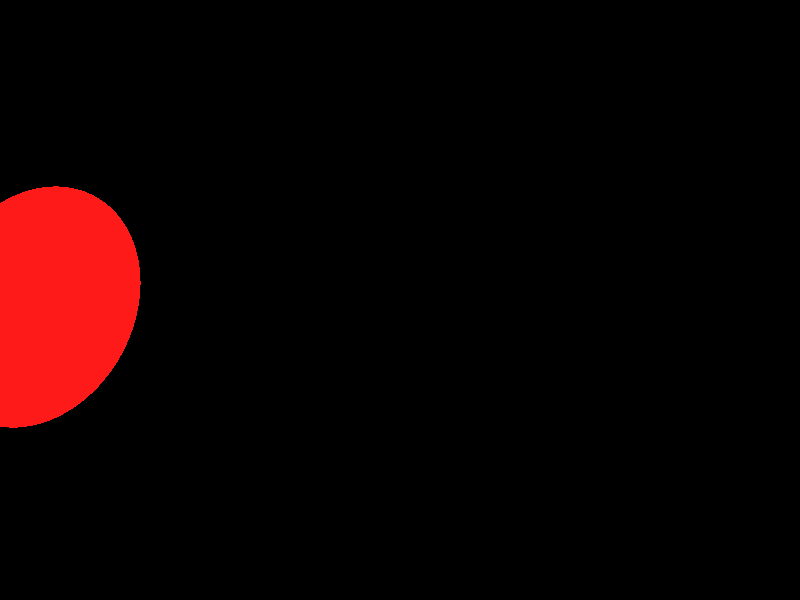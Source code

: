 // cs174, assignment 1 sample file (RIGHT HANDED)

camera {
  location  <0, 10, 14>
  up        <0,  1,  0>
  right     <1.33333, 0,  0>
  look_at   <0, 0, 0>
}


light_source {<-10, 10, 0> color rgb <1.0, 0.0, 1.0>}

// light_source {<10, 10, 0> color rgb <1.0, 0.0, 0.0>}

sphere { <0, 0, 0>, 1
  pigment { color rgb <1.0, 0.1, 0.1>}
  finish {ambient 0.2 diffuse 1.4 roughness 0.01}
  scale <2, 3, 4>
  translate <10, 0, 0>
}

